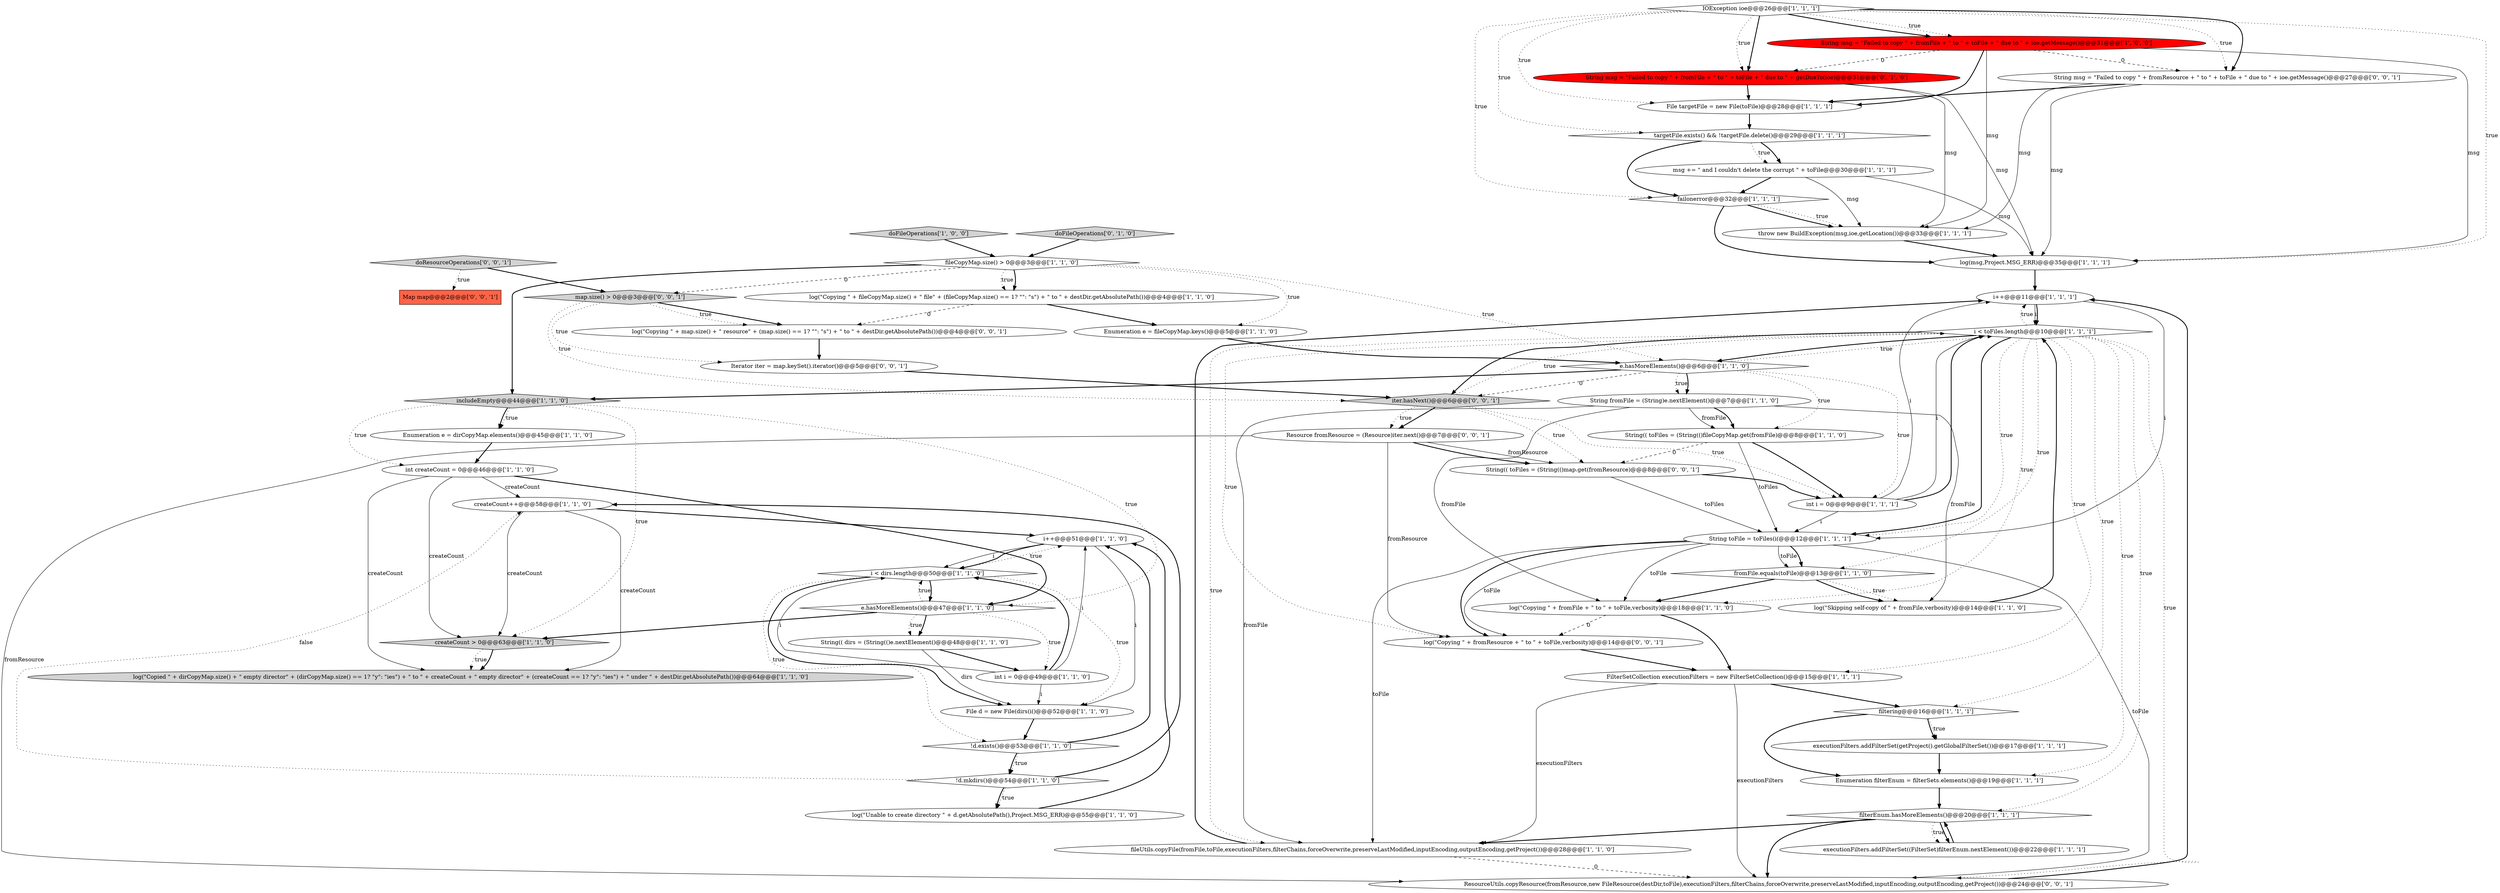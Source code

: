 digraph {
25 [style = filled, label = "targetFile.exists() && !targetFile.delete()@@@29@@@['1', '1', '1']", fillcolor = white, shape = diamond image = "AAA0AAABBB1BBB"];
51 [style = filled, label = "map.size() > 0@@@3@@@['0', '0', '1']", fillcolor = lightgray, shape = diamond image = "AAA0AAABBB3BBB"];
31 [style = filled, label = "i++@@@51@@@['1', '1', '0']", fillcolor = white, shape = ellipse image = "AAA0AAABBB1BBB"];
34 [style = filled, label = "log(\"Copied \" + dirCopyMap.size() + \" empty director\" + (dirCopyMap.size() == 1? \"y\": \"ies\") + \" to \" + createCount + \" empty director\" + (createCount == 1? \"y\": \"ies\") + \" under \" + destDir.getAbsolutePath())@@@64@@@['1', '1', '0']", fillcolor = lightgray, shape = ellipse image = "AAA0AAABBB1BBB"];
53 [style = filled, label = "Iterator iter = map.keySet().iterator()@@@5@@@['0', '0', '1']", fillcolor = white, shape = ellipse image = "AAA0AAABBB3BBB"];
21 [style = filled, label = "String(( toFiles = (String(()fileCopyMap.get(fromFile)@@@8@@@['1', '1', '0']", fillcolor = white, shape = ellipse image = "AAA0AAABBB1BBB"];
30 [style = filled, label = "int i = 0@@@9@@@['1', '1', '1']", fillcolor = white, shape = ellipse image = "AAA0AAABBB1BBB"];
46 [style = filled, label = "doResourceOperations['0', '0', '1']", fillcolor = lightgray, shape = diamond image = "AAA0AAABBB3BBB"];
40 [style = filled, label = "String(( dirs = (String(()e.nextElement()@@@48@@@['1', '1', '0']", fillcolor = white, shape = ellipse image = "AAA0AAABBB1BBB"];
2 [style = filled, label = "log(msg,Project.MSG_ERR)@@@35@@@['1', '1', '1']", fillcolor = white, shape = ellipse image = "AAA0AAABBB1BBB"];
54 [style = filled, label = "ResourceUtils.copyResource(fromResource,new FileResource(destDir,toFile),executionFilters,filterChains,forceOverwrite,preserveLastModified,inputEncoding,outputEncoding,getProject())@@@24@@@['0', '0', '1']", fillcolor = white, shape = ellipse image = "AAA0AAABBB3BBB"];
38 [style = filled, label = "log(\"Copying \" + fromFile + \" to \" + toFile,verbosity)@@@18@@@['1', '1', '0']", fillcolor = white, shape = ellipse image = "AAA0AAABBB1BBB"];
55 [style = filled, label = "iter.hasNext()@@@6@@@['0', '0', '1']", fillcolor = lightgray, shape = diamond image = "AAA0AAABBB3BBB"];
17 [style = filled, label = "int createCount = 0@@@46@@@['1', '1', '0']", fillcolor = white, shape = ellipse image = "AAA0AAABBB1BBB"];
8 [style = filled, label = "File targetFile = new File(toFile)@@@28@@@['1', '1', '1']", fillcolor = white, shape = ellipse image = "AAA0AAABBB1BBB"];
19 [style = filled, label = "Enumeration filterEnum = filterSets.elements()@@@19@@@['1', '1', '1']", fillcolor = white, shape = ellipse image = "AAA0AAABBB1BBB"];
9 [style = filled, label = "IOException ioe@@@26@@@['1', '1', '1']", fillcolor = white, shape = diamond image = "AAA0AAABBB1BBB"];
43 [style = filled, label = "log(\"Unable to create directory \" + d.getAbsolutePath(),Project.MSG_ERR)@@@55@@@['1', '1', '0']", fillcolor = white, shape = ellipse image = "AAA0AAABBB1BBB"];
48 [style = filled, label = "Map map@@@2@@@['0', '0', '1']", fillcolor = tomato, shape = box image = "AAA0AAABBB3BBB"];
3 [style = filled, label = "executionFilters.addFilterSet(getProject().getGlobalFilterSet())@@@17@@@['1', '1', '1']", fillcolor = white, shape = ellipse image = "AAA0AAABBB1BBB"];
27 [style = filled, label = "filterEnum.hasMoreElements()@@@20@@@['1', '1', '1']", fillcolor = white, shape = diamond image = "AAA0AAABBB1BBB"];
28 [style = filled, label = "fromFile.equals(toFile)@@@13@@@['1', '1', '0']", fillcolor = white, shape = diamond image = "AAA0AAABBB1BBB"];
18 [style = filled, label = "File d = new File(dirs(i()@@@52@@@['1', '1', '0']", fillcolor = white, shape = ellipse image = "AAA0AAABBB1BBB"];
23 [style = filled, label = "fileUtils.copyFile(fromFile,toFile,executionFilters,filterChains,forceOverwrite,preserveLastModified,inputEncoding,outputEncoding,getProject())@@@28@@@['1', '1', '0']", fillcolor = white, shape = ellipse image = "AAA0AAABBB1BBB"];
44 [style = filled, label = "doFileOperations['0', '1', '0']", fillcolor = lightgray, shape = diamond image = "AAA0AAABBB2BBB"];
24 [style = filled, label = "int i = 0@@@49@@@['1', '1', '0']", fillcolor = white, shape = ellipse image = "AAA0AAABBB1BBB"];
15 [style = filled, label = "String msg = \"Failed to copy \" + fromFile + \" to \" + toFile + \" due to \" + ioe.getMessage()@@@31@@@['1', '0', '0']", fillcolor = red, shape = ellipse image = "AAA1AAABBB1BBB"];
41 [style = filled, label = "e.hasMoreElements()@@@6@@@['1', '1', '0']", fillcolor = white, shape = diamond image = "AAA0AAABBB1BBB"];
4 [style = filled, label = "log(\"Copying \" + fileCopyMap.size() + \" file\" + (fileCopyMap.size() == 1? \"\": \"s\") + \" to \" + destDir.getAbsolutePath())@@@4@@@['1', '1', '0']", fillcolor = white, shape = ellipse image = "AAA0AAABBB1BBB"];
5 [style = filled, label = "failonerror@@@32@@@['1', '1', '1']", fillcolor = white, shape = diamond image = "AAA0AAABBB1BBB"];
26 [style = filled, label = "i < dirs.length@@@50@@@['1', '1', '0']", fillcolor = white, shape = diamond image = "AAA0AAABBB1BBB"];
39 [style = filled, label = "createCount++@@@58@@@['1', '1', '0']", fillcolor = white, shape = ellipse image = "AAA0AAABBB1BBB"];
45 [style = filled, label = "String msg = \"Failed to copy \" + fromFile + \" to \" + toFile + \" due to \" + getDueTo(ioe)@@@31@@@['0', '1', '0']", fillcolor = red, shape = ellipse image = "AAA1AAABBB2BBB"];
47 [style = filled, label = "String msg = \"Failed to copy \" + fromResource + \" to \" + toFile + \" due to \" + ioe.getMessage()@@@27@@@['0', '0', '1']", fillcolor = white, shape = ellipse image = "AAA0AAABBB3BBB"];
33 [style = filled, label = "includeEmpty@@@44@@@['1', '1', '0']", fillcolor = lightgray, shape = diamond image = "AAA0AAABBB1BBB"];
22 [style = filled, label = "fileCopyMap.size() > 0@@@3@@@['1', '1', '0']", fillcolor = white, shape = diamond image = "AAA0AAABBB1BBB"];
36 [style = filled, label = "e.hasMoreElements()@@@47@@@['1', '1', '0']", fillcolor = white, shape = diamond image = "AAA0AAABBB1BBB"];
49 [style = filled, label = "Resource fromResource = (Resource)iter.next()@@@7@@@['0', '0', '1']", fillcolor = white, shape = ellipse image = "AAA0AAABBB3BBB"];
12 [style = filled, label = "!d.exists()@@@53@@@['1', '1', '0']", fillcolor = white, shape = diamond image = "AAA0AAABBB1BBB"];
35 [style = filled, label = "msg += \" and I couldn't delete the corrupt \" + toFile@@@30@@@['1', '1', '1']", fillcolor = white, shape = ellipse image = "AAA0AAABBB1BBB"];
32 [style = filled, label = "i < toFiles.length@@@10@@@['1', '1', '1']", fillcolor = white, shape = diamond image = "AAA0AAABBB1BBB"];
1 [style = filled, label = "executionFilters.addFilterSet((FilterSet)filterEnum.nextElement())@@@22@@@['1', '1', '1']", fillcolor = white, shape = ellipse image = "AAA0AAABBB1BBB"];
6 [style = filled, label = "!d.mkdirs()@@@54@@@['1', '1', '0']", fillcolor = white, shape = diamond image = "AAA0AAABBB1BBB"];
42 [style = filled, label = "Enumeration e = dirCopyMap.elements()@@@45@@@['1', '1', '0']", fillcolor = white, shape = ellipse image = "AAA0AAABBB1BBB"];
52 [style = filled, label = "String(( toFiles = (String(()map.get(fromResource)@@@8@@@['0', '0', '1']", fillcolor = white, shape = ellipse image = "AAA0AAABBB3BBB"];
16 [style = filled, label = "i++@@@11@@@['1', '1', '1']", fillcolor = white, shape = ellipse image = "AAA0AAABBB1BBB"];
0 [style = filled, label = "createCount > 0@@@63@@@['1', '1', '0']", fillcolor = lightgray, shape = diamond image = "AAA0AAABBB1BBB"];
14 [style = filled, label = "log(\"Skipping self-copy of \" + fromFile,verbosity)@@@14@@@['1', '1', '0']", fillcolor = white, shape = ellipse image = "AAA0AAABBB1BBB"];
20 [style = filled, label = "String toFile = toFiles(i(@@@12@@@['1', '1', '1']", fillcolor = white, shape = ellipse image = "AAA0AAABBB1BBB"];
10 [style = filled, label = "throw new BuildException(msg,ioe,getLocation())@@@33@@@['1', '1', '1']", fillcolor = white, shape = ellipse image = "AAA0AAABBB1BBB"];
7 [style = filled, label = "String fromFile = (String)e.nextElement()@@@7@@@['1', '1', '0']", fillcolor = white, shape = ellipse image = "AAA0AAABBB1BBB"];
50 [style = filled, label = "log(\"Copying \" + map.size() + \" resource\" + (map.size() == 1? \"\": \"s\") + \" to \" + destDir.getAbsolutePath())@@@4@@@['0', '0', '1']", fillcolor = white, shape = ellipse image = "AAA0AAABBB3BBB"];
56 [style = filled, label = "log(\"Copying \" + fromResource + \" to \" + toFile,verbosity)@@@14@@@['0', '0', '1']", fillcolor = white, shape = ellipse image = "AAA0AAABBB3BBB"];
13 [style = filled, label = "filtering@@@16@@@['1', '1', '1']", fillcolor = white, shape = diamond image = "AAA0AAABBB1BBB"];
37 [style = filled, label = "doFileOperations['1', '0', '0']", fillcolor = lightgray, shape = diamond image = "AAA0AAABBB1BBB"];
11 [style = filled, label = "FilterSetCollection executionFilters = new FilterSetCollection()@@@15@@@['1', '1', '1']", fillcolor = white, shape = ellipse image = "AAA0AAABBB1BBB"];
29 [style = filled, label = "Enumeration e = fileCopyMap.keys()@@@5@@@['1', '1', '0']", fillcolor = white, shape = ellipse image = "AAA0AAABBB1BBB"];
6->43 [style = bold, label=""];
32->28 [style = dotted, label="true"];
27->1 [style = dotted, label="true"];
20->56 [style = solid, label="toFile"];
21->52 [style = dashed, label="0"];
55->49 [style = bold, label=""];
25->35 [style = dotted, label="true"];
28->38 [style = bold, label=""];
16->32 [style = solid, label="i"];
1->27 [style = bold, label=""];
28->14 [style = dotted, label="true"];
26->12 [style = dotted, label="true"];
24->26 [style = solid, label="i"];
32->11 [style = dotted, label="true"];
21->30 [style = bold, label=""];
25->35 [style = bold, label=""];
15->10 [style = solid, label="msg"];
28->14 [style = bold, label=""];
22->4 [style = bold, label=""];
15->45 [style = dashed, label="0"];
17->36 [style = bold, label=""];
46->51 [style = bold, label=""];
36->0 [style = bold, label=""];
51->50 [style = bold, label=""];
54->16 [style = bold, label=""];
3->19 [style = bold, label=""];
39->31 [style = bold, label=""];
33->42 [style = bold, label=""];
0->34 [style = dotted, label="true"];
46->48 [style = dotted, label="true"];
11->13 [style = bold, label=""];
15->2 [style = solid, label="msg"];
51->55 [style = dotted, label="true"];
9->47 [style = bold, label=""];
40->24 [style = bold, label=""];
9->15 [style = dotted, label="true"];
32->54 [style = dotted, label="true"];
51->53 [style = dotted, label="true"];
32->13 [style = dotted, label="true"];
36->24 [style = dotted, label="true"];
32->20 [style = bold, label=""];
39->0 [style = solid, label="createCount"];
41->21 [style = dotted, label="true"];
2->16 [style = bold, label=""];
5->10 [style = bold, label=""];
22->29 [style = dotted, label="true"];
22->33 [style = bold, label=""];
13->3 [style = dotted, label="true"];
22->51 [style = dashed, label="0"];
16->20 [style = solid, label="i"];
38->11 [style = bold, label=""];
18->12 [style = bold, label=""];
24->18 [style = solid, label="i"];
16->32 [style = bold, label=""];
36->40 [style = dotted, label="true"];
7->23 [style = solid, label="fromFile"];
9->8 [style = dotted, label="true"];
35->5 [style = bold, label=""];
0->34 [style = bold, label=""];
52->20 [style = solid, label="toFiles"];
41->7 [style = dotted, label="true"];
12->6 [style = dotted, label="true"];
4->50 [style = dashed, label="0"];
6->43 [style = dotted, label="true"];
27->54 [style = bold, label=""];
26->18 [style = dotted, label="true"];
10->2 [style = bold, label=""];
44->22 [style = bold, label=""];
47->10 [style = solid, label="msg"];
22->4 [style = dotted, label="true"];
39->34 [style = solid, label="createCount"];
6->39 [style = bold, label=""];
45->10 [style = solid, label="msg"];
12->31 [style = bold, label=""];
45->2 [style = solid, label="msg"];
56->11 [style = bold, label=""];
33->0 [style = dotted, label="true"];
17->34 [style = solid, label="createCount"];
7->21 [style = solid, label="fromFile"];
41->30 [style = dotted, label="true"];
49->52 [style = solid, label="fromResource"];
36->40 [style = bold, label=""];
55->49 [style = dotted, label="true"];
21->20 [style = solid, label="toFiles"];
20->54 [style = solid, label="toFile"];
40->18 [style = solid, label="dirs"];
20->23 [style = solid, label="toFile"];
5->10 [style = dotted, label="true"];
32->20 [style = dotted, label="true"];
31->26 [style = solid, label="i"];
17->39 [style = solid, label="createCount"];
30->16 [style = solid, label="i"];
30->32 [style = bold, label=""];
4->29 [style = bold, label=""];
33->17 [style = dotted, label="true"];
30->20 [style = solid, label="i"];
55->30 [style = dotted, label="true"];
24->26 [style = bold, label=""];
26->31 [style = dotted, label="true"];
31->26 [style = bold, label=""];
13->19 [style = bold, label=""];
37->22 [style = bold, label=""];
9->45 [style = dotted, label="true"];
55->32 [style = dotted, label="true"];
22->41 [style = dotted, label="true"];
45->8 [style = bold, label=""];
38->56 [style = dashed, label="0"];
32->38 [style = dotted, label="true"];
41->32 [style = dotted, label="true"];
11->54 [style = solid, label="executionFilters"];
25->5 [style = bold, label=""];
32->41 [style = bold, label=""];
41->33 [style = bold, label=""];
14->32 [style = bold, label=""];
15->8 [style = bold, label=""];
20->28 [style = solid, label="toFile"];
36->26 [style = dotted, label="true"];
43->31 [style = bold, label=""];
9->5 [style = dotted, label="true"];
53->55 [style = bold, label=""];
7->38 [style = solid, label="fromFile"];
23->16 [style = bold, label=""];
27->1 [style = bold, label=""];
35->2 [style = solid, label="msg"];
41->7 [style = bold, label=""];
41->55 [style = dashed, label="0"];
20->56 [style = bold, label=""];
47->8 [style = bold, label=""];
32->23 [style = dotted, label="true"];
29->41 [style = bold, label=""];
26->36 [style = bold, label=""];
42->17 [style = bold, label=""];
35->10 [style = solid, label="msg"];
20->28 [style = bold, label=""];
15->47 [style = dashed, label="0"];
17->0 [style = solid, label="createCount"];
12->6 [style = bold, label=""];
6->39 [style = dotted, label="false"];
9->25 [style = dotted, label="true"];
55->52 [style = dotted, label="true"];
33->36 [style = dotted, label="true"];
23->54 [style = dashed, label="0"];
5->2 [style = bold, label=""];
32->27 [style = dotted, label="true"];
32->55 [style = bold, label=""];
11->23 [style = solid, label="executionFilters"];
31->18 [style = solid, label="i"];
33->42 [style = dotted, label="true"];
13->3 [style = bold, label=""];
49->52 [style = bold, label=""];
49->54 [style = solid, label="fromResource"];
30->32 [style = solid, label="i"];
49->56 [style = solid, label="fromResource"];
9->15 [style = bold, label=""];
9->45 [style = bold, label=""];
9->2 [style = dotted, label="true"];
19->27 [style = bold, label=""];
24->31 [style = solid, label="i"];
32->56 [style = dotted, label="true"];
47->2 [style = solid, label="msg"];
7->21 [style = bold, label=""];
9->47 [style = dotted, label="true"];
27->23 [style = bold, label=""];
51->50 [style = dotted, label="true"];
32->16 [style = dotted, label="true"];
7->14 [style = solid, label="fromFile"];
8->25 [style = bold, label=""];
50->53 [style = bold, label=""];
52->30 [style = bold, label=""];
32->19 [style = dotted, label="true"];
26->18 [style = bold, label=""];
20->38 [style = solid, label="toFile"];
}
